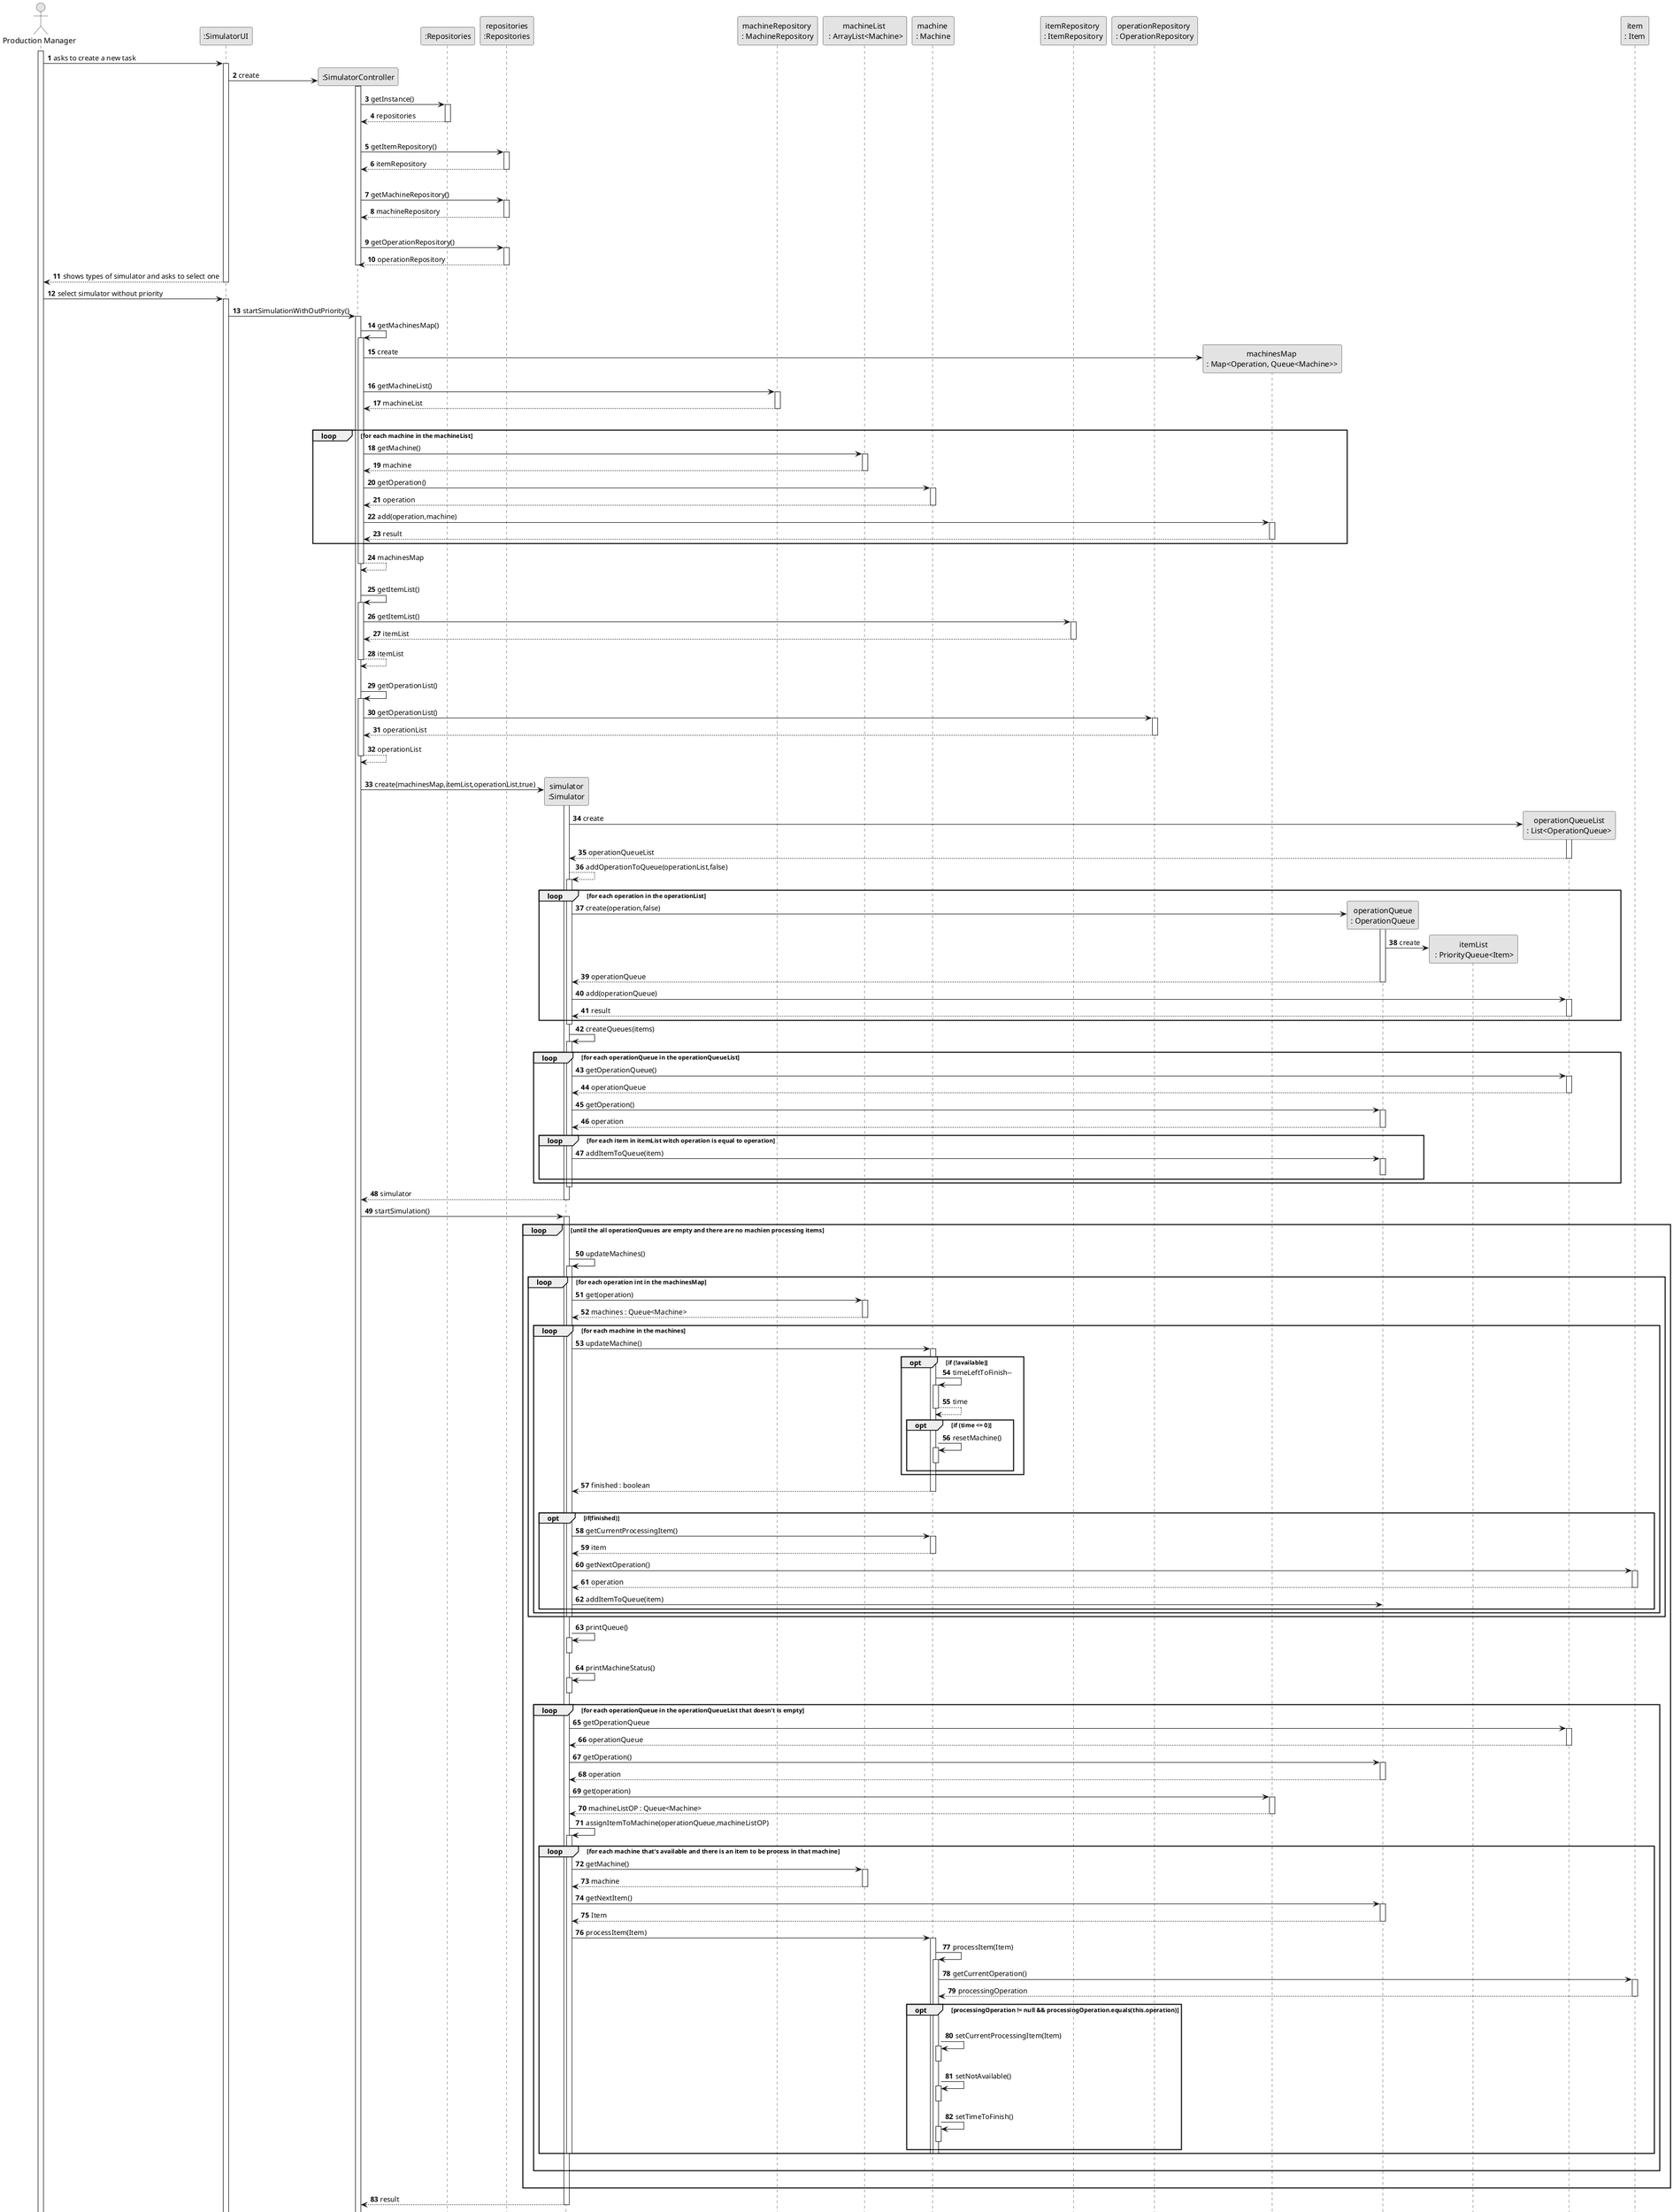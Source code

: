 @startuml
skinparam monochrome true
skinparam packageStyle rectangle
skinparam shadowing false

autonumber

'hide footbox
actor "Production Manager" as ADM
participant ":SimulatorUI" as UI
participant ":SimulatorController" as CTRL
participant ":Repositories" as RepositorySingleton
participant "repositories\n:Repositories" as PLAT
participant "simulator\n:Simulator" as SIMUL
participant "machineRepository \n: MachineRepository" as MACHREP
participant "machineList \n : ArrayList<Machine>" as MACHLIST
participant "machine \n: Machine" as MACH
participant "itemRepository \n: ItemRepository" as ITMREP
participant "operationRepository \n: OperationRepository" as OPREP
participant "machinesMap \n: Map<Operation, Queue<Machine>>" as MACHMAP
participant "operationQueue\n: OperationQueue" as OPQUE
participant "itemList\n : PriorityQueue<Item>" as ITMLIST
participant "operationQueueList\n: List<OperationQueue>" as OPQULIST
participant "item\n: Item" as ITEM

activate ADM

        ADM -> UI : asks to create a new task

        activate UI

'            UI --> ADM : requests data (reference, description,  informal \n description, technical description, duration, cost)
            'create CTRL
            UI -> CTRL** : create

            activate CTRL

                CTRL -> RepositorySingleton : getInstance()
                activate RepositorySingleton

                    RepositorySingleton --> CTRL: repositories
                deactivate RepositorySingleton

                |||
                CTRL -> PLAT : getItemRepository()
                activate PLAT

                PLAT --> CTRL: itemRepository
                deactivate PLAT

                |||
                CTRL -> PLAT : getMachineRepository()
                activate PLAT

                    PLAT --> CTRL: machineRepository
                deactivate PLAT
                |||

                CTRL -> PLAT : getOperationRepository()
                activate PLAT

                PLAT --> CTRL: operationRepository
                deactivate PLAT

            deactivate CTRL

            UI --> ADM : shows types of simulator and asks to select one
        deactivate UI

    ADM -> UI : select simulator without priority
    activate UI

        UI -> CTRL : startSimulationWithOutPriority()
        activate CTRL

            CTRL -> CTRL : getMachinesMap()
            activate CTRL

                CTRL -> MACHMAP** : create
                CTRL -> MACHREP : getMachineList()
                activate MACHREP

                    MACHREP --> CTRL : machineList
                deactivate MACHREP

                |||

                loop for each machine in the machineList
                    CTRL -> MACHLIST : getMachine()
                    activate MACHLIST

                    MACHLIST --> CTRL : machine
                    deactivate MACHLIST
                    CTRL -> MACH : getOperation()
                    activate MACH

                    MACH --> CTRL : operation
                    deactivate MACH

                    CTRL -> MACHMAP : add(operation,machine)
                    activate MACHMAP

                    MACHMAP --> CTRL : result
                    deactivate MACHMAP


                end
                CTRL --> CTRL: machinesMap
            deactivate CTRL

            |||
            CTRL -> CTRL : getItemList()
            activate CTRL

                CTRL -> ITMREP : getItemList()
                activate ITMREP

                    ITMREP --> CTRL : itemList
                deactivate ITMREP
                CTRL --> CTRL: itemList
            deactivate CTRL

            |||

            CTRL -> CTRL : getOperationList()
            activate CTRL

                CTRL -> OPREP : getOperationList()
                activate OPREP

                    OPREP --> CTRL : operationList
                deactivate OPREP
                CTRL --> CTRL: operationList
            deactivate CTRL

            |||
            CTRL -> SIMUL** : create(machinesMap,itemList,operationList,true)
            activate SIMUL

                SIMUL -> OPQULIST** : create
                activate OPQULIST

                OPQULIST --> SIMUL : operationQueueList
                deactivate OPQULIST

                SIMUL --> SIMUL : addOperationToQueue(operationList,false)
                    activate SIMUL
                        loop for each operation in the operationList
                            SIMUL -> OPQUE** : create(operation,false)
                            activate OPQUE

                                OPQUE -> ITMLIST** : create
                                OPQUE --> SIMUL : operationQueue
                            deactivate OPQUE


                            SIMUL -> OPQULIST : add(operationQueue)
                            activate OPQULIST

                            OPQULIST --> SIMUL : result
                            deactivate OPQULIST
                        end
                    deactivate SIMUL

                SIMUL -> SIMUL : createQueues(items)
                activate SIMUL

                    loop for each operationQueue in the operationQueueList
                        SIMUL -> OPQULIST : getOperationQueue()
                        activate OPQULIST

                            OPQULIST --> SIMUL : operationQueue
                        deactivate OPQULIST

                        SIMUL -> OPQUE : getOperation()
                        activate OPQUE

                        OPQUE --> SIMUL : operation
                        deactivate OPQUE

                        loop for each item in itemList witch operation is equal to operation
                            SIMUL -> OPQUE :addItemToQueue(item)
                            activate OPQUE

                            deactivate OPQUE
                        end

                    end
                deactivate SIMUL

                SIMUL --> CTRL : simulator
            deactivate SIMUL

            CTRL -> SIMUL : startSimulation()
            activate SIMUL

                loop until the all operationQueues are empty and there are no machien processing items
                    |||
                    SIMUL -> SIMUL: updateMachines()
                    activate SIMUL

                        loop for each operation int in the machinesMap
                            SIMUL -> MACHLIST : get(operation)
                            activate MACHLIST

                                MACHLIST --> SIMUL : machines : Queue<Machine>
                            deactivate MACHLIST
                            loop for each machine in the machines
                                SIMUL -> MACH : updateMachine()
                                activate MACH
                                    opt if (!available)
                                        MACH -> MACH : timeLeftToFinish--
                                        activate MACH
                                            MACH --> MACH : time
                                        deactivate MACH
                                        opt if (time <= 0)
                                            MACH -> MACH : resetMachine()
                                            activate MACH

                                            deactivate MACH

                                        end

                                    end
                                    MACH --> SIMUL : finished : boolean
                                deactivate MACH
                                    |||
                                    opt  if(finished)
                                        SIMUL -> MACH : getCurrentProcessingItem()
                                        activate MACH

                                            MACH --> SIMUL : item
                                        deactivate MACH

                                        SIMUL -> ITEM : getNextOperation()
                                        activate ITEM

                                            ITEM --> SIMUL : operation
                                        deactivate ITEM
                                        SIMUL -> OPQUE : addItemToQueue(item)
                                    end

                                deactivate MACH
                            end

                    deactivate SIMUL
                        end

                    SIMUL -> SIMUL: printQueue()
                    activate SIMUL

                    deactivate SIMUL

                    SIMUL -> SIMUL: printMachineStatus()
                    activate SIMUL

                    deactivate SIMUL

                    loop for each operationQueue in the operationQueueList that doesn't is empty
                        SIMUL -> OPQULIST: getOperationQueue
                        activate OPQULIST

                            OPQULIST --> SIMUL : operationQueue
                        deactivate OPQULIST
                        SIMUL -> OPQUE : getOperation()
                        activate OPQUE

                            OPQUE --> SIMUL: operation
                        deactivate OPQUE
                        SIMUL -> MACHMAP : get(operation)
                        activate MACHMAP

                            MACHMAP --> SIMUL : machineListOP : Queue<Machine>
                        deactivate MACHMAP

                        SIMUL -> SIMUL : assignItemToMachine(operationQueue,machineListOP)
                        activate SIMUL

                        loop for each machine that's available and there is an item to be process in that machine
                            SIMUL -> MACHLIST : getMachine()
                            activate MACHLIST

                                MACHLIST --> SIMUL : machine
                            deactivate MACHLIST
                            SIMUL -> OPQUE : getNextItem()
                            activate OPQUE

                                OPQUE --> SIMUL: Item
                            deactivate OPQUE
                            SIMUL -> MACH : processItem(Item)
                            activate MACH

                                MACH -> MACH : processItem(Item)
                                activate MACH

                                    MACH -> ITEM : getCurrentOperation()
                                    activate ITEM

                                        ITEM --> MACH : processingOperation
                                    deactivate ITEM
                                    opt processingOperation != null && processingOperation.equals(this.operation)
                                        |||
                                        MACH -> MACH : setCurrentProcessingItem(Item)
                                            activate MACH

                                            deactivate MACH
                                        MACH -> MACH : setNotAvailable()
                                            activate MACH

                                            deactivate MACH

                                        MACH -> MACH : setTimeToFinish()
                                            activate MACH

                                            deactivate MACH

                                    end
                                deactivate MACH

                            deactivate MACH
                        deactivate SIMUL
                        end
                        |||
                    end

                        |||
                end
                SIMUL --> CTRL : result
            deactivate SIMUL
            CTRL --> UI: result

deactivate ADM

@enduml